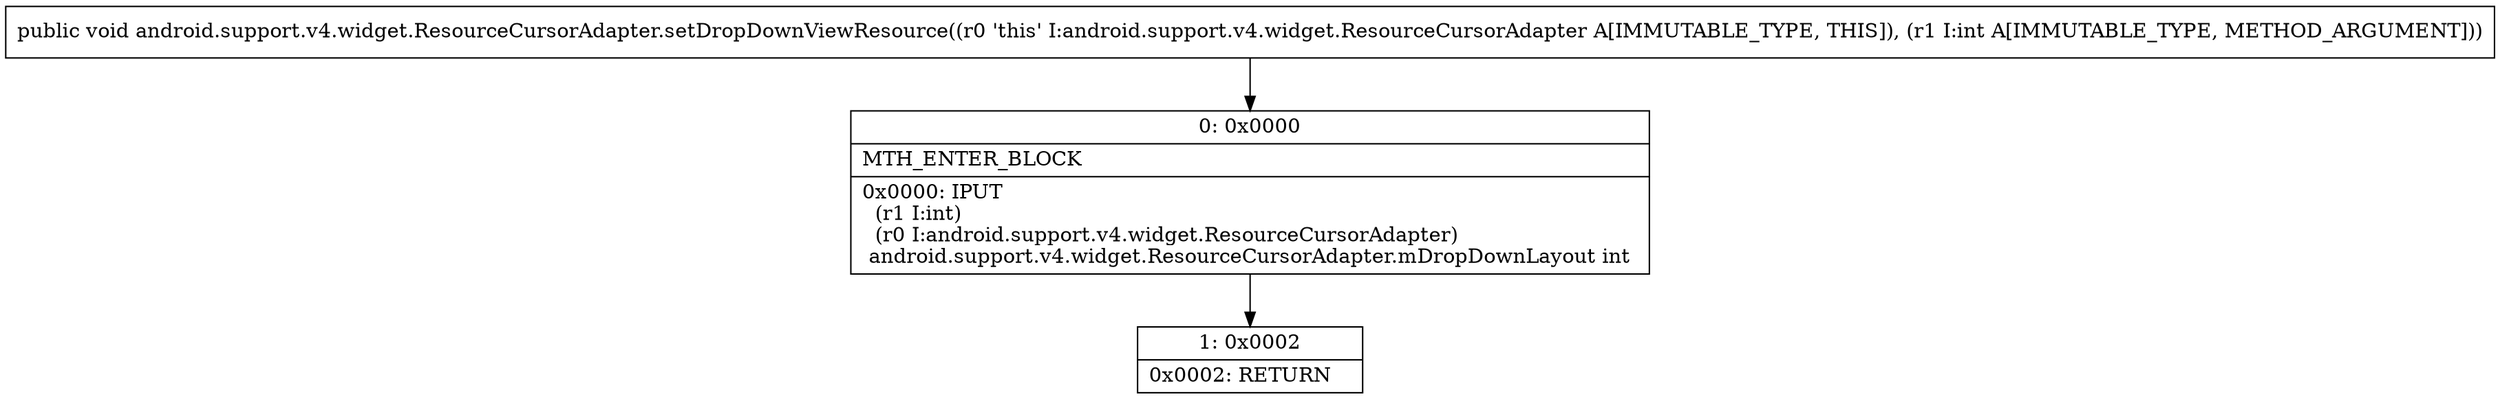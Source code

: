 digraph "CFG forandroid.support.v4.widget.ResourceCursorAdapter.setDropDownViewResource(I)V" {
Node_0 [shape=record,label="{0\:\ 0x0000|MTH_ENTER_BLOCK\l|0x0000: IPUT  \l  (r1 I:int)\l  (r0 I:android.support.v4.widget.ResourceCursorAdapter)\l android.support.v4.widget.ResourceCursorAdapter.mDropDownLayout int \l}"];
Node_1 [shape=record,label="{1\:\ 0x0002|0x0002: RETURN   \l}"];
MethodNode[shape=record,label="{public void android.support.v4.widget.ResourceCursorAdapter.setDropDownViewResource((r0 'this' I:android.support.v4.widget.ResourceCursorAdapter A[IMMUTABLE_TYPE, THIS]), (r1 I:int A[IMMUTABLE_TYPE, METHOD_ARGUMENT])) }"];
MethodNode -> Node_0;
Node_0 -> Node_1;
}

